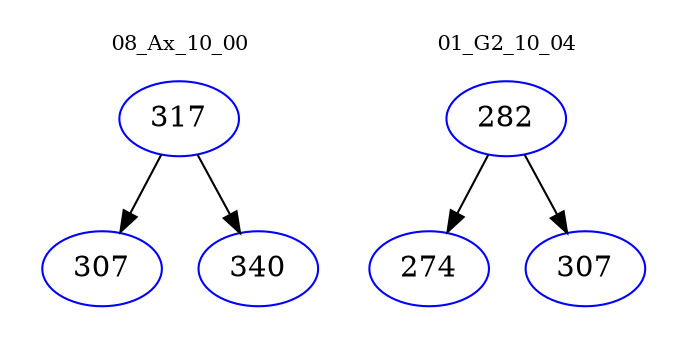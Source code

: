 digraph{
subgraph cluster_0 {
color = white
label = "08_Ax_10_00";
fontsize=10;
T0_317 [label="317", color="blue"]
T0_317 -> T0_307 [color="black"]
T0_307 [label="307", color="blue"]
T0_317 -> T0_340 [color="black"]
T0_340 [label="340", color="blue"]
}
subgraph cluster_1 {
color = white
label = "01_G2_10_04";
fontsize=10;
T1_282 [label="282", color="blue"]
T1_282 -> T1_274 [color="black"]
T1_274 [label="274", color="blue"]
T1_282 -> T1_307 [color="black"]
T1_307 [label="307", color="blue"]
}
}
